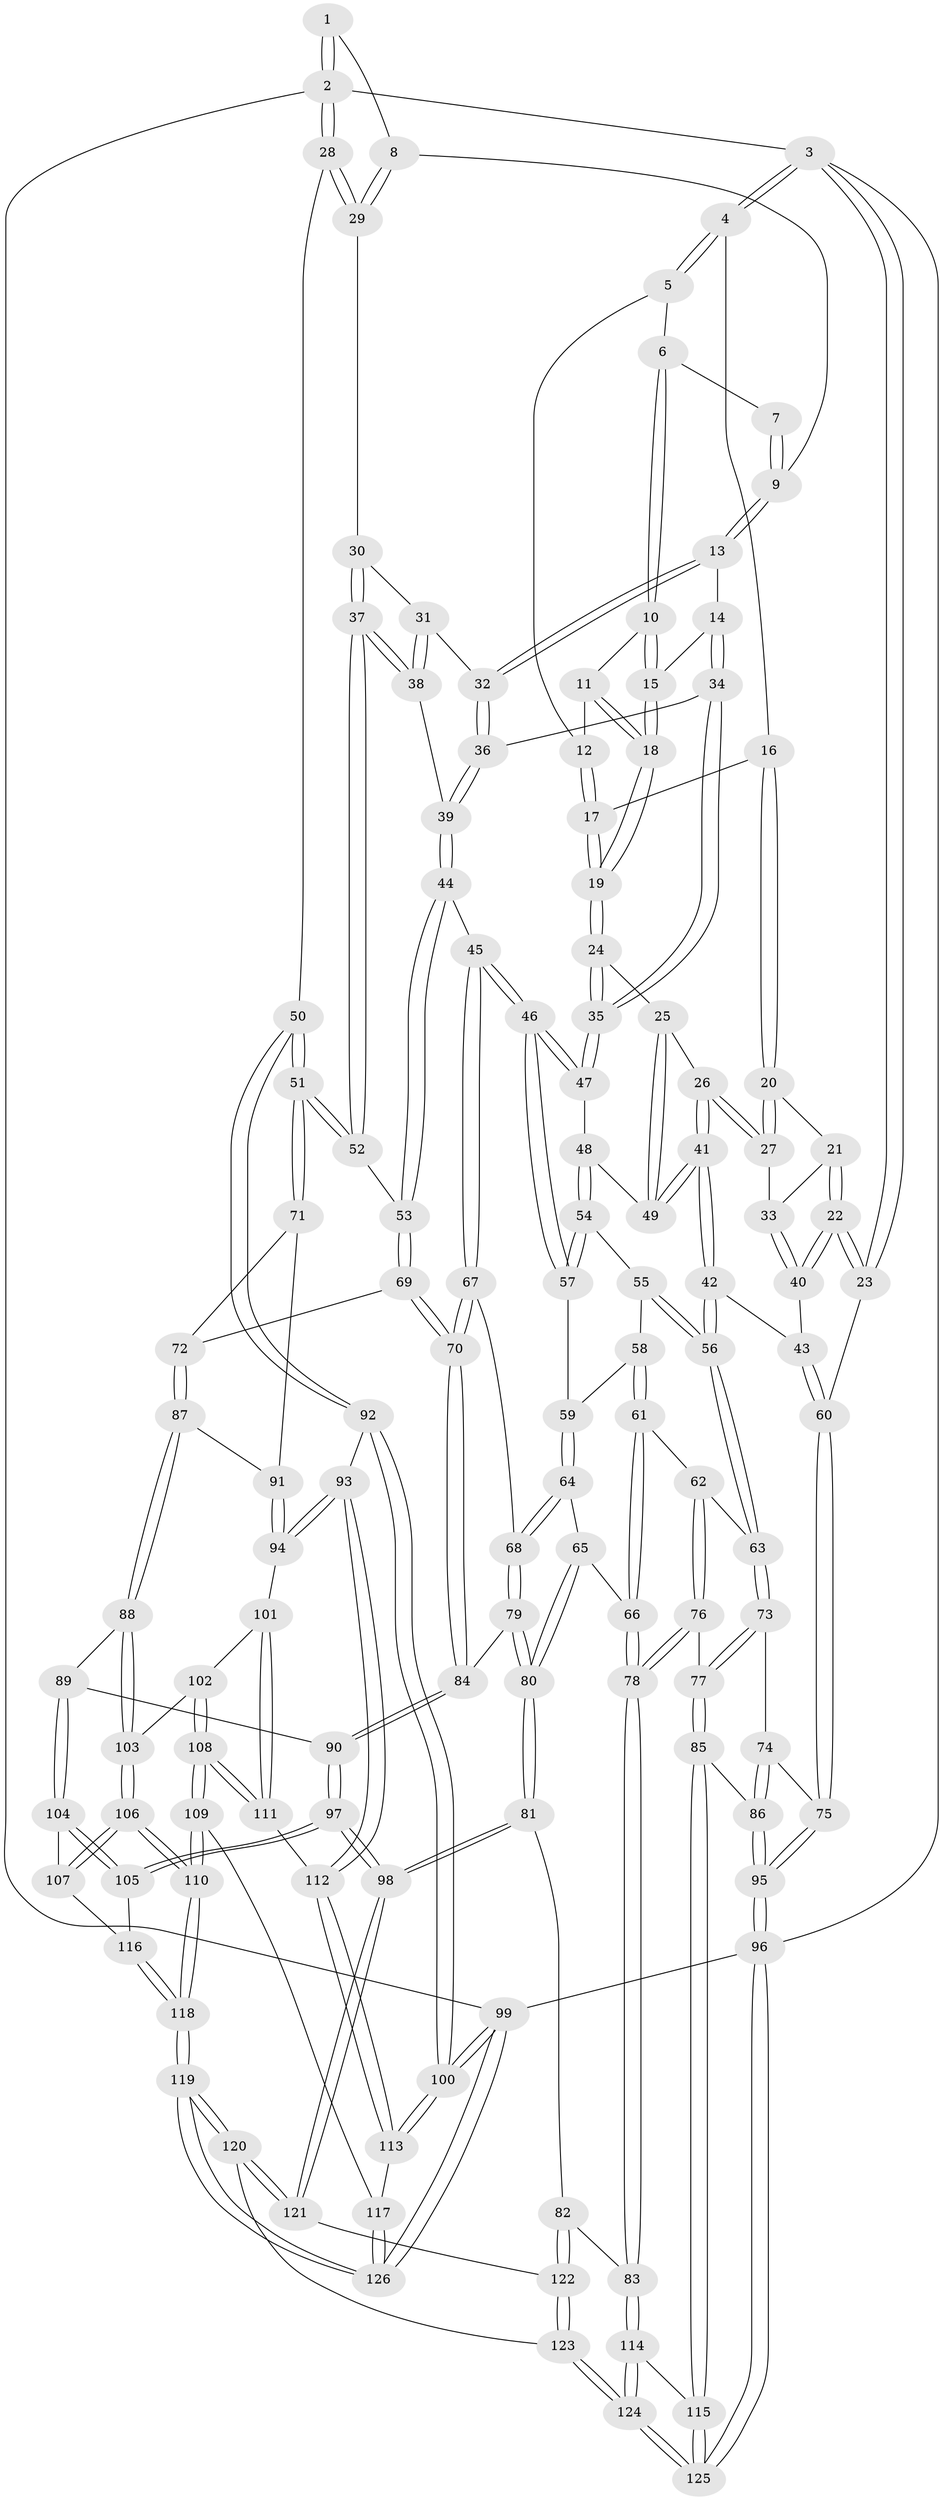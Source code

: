 // coarse degree distribution, {4: 0.44, 5: 0.37333333333333335, 3: 0.06666666666666667, 6: 0.10666666666666667, 7: 0.013333333333333334}
// Generated by graph-tools (version 1.1) at 2025/52/02/27/25 19:52:41]
// undirected, 126 vertices, 312 edges
graph export_dot {
graph [start="1"]
  node [color=gray90,style=filled];
  1 [pos="+0.9308903485307707+0"];
  2 [pos="+1+0"];
  3 [pos="+0+0"];
  4 [pos="+0+0"];
  5 [pos="+0.2239253697242672+0"];
  6 [pos="+0.43915020668296817+0"];
  7 [pos="+0.6183340549155548+0"];
  8 [pos="+0.7855708834860551+0.1464181598188422"];
  9 [pos="+0.6487230493683871+0.12333674479788896"];
  10 [pos="+0.4108132455854077+0.03670961784203127"];
  11 [pos="+0.2694513613266656+0.09610679864376745"];
  12 [pos="+0.21203698498777845+0.041147730638176894"];
  13 [pos="+0.6239058151258121+0.15969601602502093"];
  14 [pos="+0.46356326391673486+0.1659969496709306"];
  15 [pos="+0.4174855936406627+0.07338322383088834"];
  16 [pos="+0.10309829752678955+0.1287617048233151"];
  17 [pos="+0.12978843598148804+0.1320678156075719"];
  18 [pos="+0.2481821575120084+0.22493286338014803"];
  19 [pos="+0.24566439610154964+0.23031714569375927"];
  20 [pos="+0.09264354384176342+0.13919968158703308"];
  21 [pos="+0.013359258380556962+0.18505477041815507"];
  22 [pos="+0+0.22510069561924323"];
  23 [pos="+0+0.2236133352378165"];
  24 [pos="+0.2495160640796975+0.24750874277924378"];
  25 [pos="+0.23571668972604423+0.26947252966985275"];
  26 [pos="+0.21607517541650012+0.2842418168526704"];
  27 [pos="+0.10264203149600161+0.2962805278759033"];
  28 [pos="+1+0.3304211907289737"];
  29 [pos="+0.8821756148797527+0.2458683379464406"];
  30 [pos="+0.7632412041768117+0.28289223527192564"];
  31 [pos="+0.7139355178363542+0.2873323538832401"];
  32 [pos="+0.638857328793567+0.266049696348489"];
  33 [pos="+0.08943100477449986+0.30225149756223635"];
  34 [pos="+0.42393021141830844+0.26959078446579565"];
  35 [pos="+0.4192945939949053+0.2756345647823135"];
  36 [pos="+0.6269676302213479+0.281736886153065"];
  37 [pos="+0.7461917320497233+0.45518841290841855"];
  38 [pos="+0.7143491082729192+0.4004485147781051"];
  39 [pos="+0.6098575942664646+0.3398916275711114"];
  40 [pos="+0.07091008876500476+0.32169203617334197"];
  41 [pos="+0.1621664427809388+0.48772876788056113"];
  42 [pos="+0.15240874034840513+0.5031688252138933"];
  43 [pos="+0.06413979045396831+0.4294619664835673"];
  44 [pos="+0.5397453420142224+0.4381566969889271"];
  45 [pos="+0.5057839626567121+0.4495267885026591"];
  46 [pos="+0.49807442321546647+0.4456160189601296"];
  47 [pos="+0.42898879800918455+0.3231358617031533"];
  48 [pos="+0.3069641410327967+0.4056427018893269"];
  49 [pos="+0.3017385543065902+0.40368838418173875"];
  50 [pos="+1+0.4441488550083659"];
  51 [pos="+1+0.4489680096960351"];
  52 [pos="+0.7507412227485386+0.46699565793781095"];
  53 [pos="+0.7094056856373525+0.4959058517755616"];
  54 [pos="+0.31759954511809074+0.4218901688104706"];
  55 [pos="+0.32144502250415613+0.464792376002111"];
  56 [pos="+0.1531190549188019+0.5067646100824269"];
  57 [pos="+0.4776277863300322+0.45228689354086604"];
  58 [pos="+0.3451188156901312+0.5045517452024358"];
  59 [pos="+0.3777201596280204+0.5064813181117953"];
  60 [pos="+0+0.44939689482837564"];
  61 [pos="+0.26249015994759844+0.5675859958237457"];
  62 [pos="+0.23804848451290184+0.5662061654087223"];
  63 [pos="+0.1541983814963878+0.5191839176909522"];
  64 [pos="+0.3811148334851134+0.5985623776635369"];
  65 [pos="+0.36618872303404815+0.6107356696564744"];
  66 [pos="+0.3260390808285463+0.6110547373937555"];
  67 [pos="+0.5127753495559368+0.5563685683530168"];
  68 [pos="+0.48700129812794035+0.5949187062784762"];
  69 [pos="+0.6899317606946276+0.604122298314349"];
  70 [pos="+0.6354974288533607+0.6266434438300571"];
  71 [pos="+0.8685729891367556+0.6093293619623088"];
  72 [pos="+0.7171049745957354+0.6260675905142259"];
  73 [pos="+0.12214103537581104+0.5615865967042432"];
  74 [pos="+0.0861244500036304+0.574634004123473"];
  75 [pos="+0+0.5992230182914278"];
  76 [pos="+0.24843302775589507+0.7695867155105681"];
  77 [pos="+0.14543692286627297+0.7562688684441272"];
  78 [pos="+0.2902896753240738+0.7912212913655007"];
  79 [pos="+0.47829189741750056+0.7022472789728097"];
  80 [pos="+0.4210179262403538+0.7563713147159038"];
  81 [pos="+0.39686773779541684+0.7991496548121879"];
  82 [pos="+0.34693960817361524+0.8078580605828523"];
  83 [pos="+0.3056480416802172+0.8044637274193421"];
  84 [pos="+0.5992186218050707+0.7165793658940418"];
  85 [pos="+0.0504768401806778+0.8063957505897271"];
  86 [pos="+0+0.7980718036802441"];
  87 [pos="+0.7543576406750075+0.7367411943209526"];
  88 [pos="+0.7542774711080208+0.737585506232157"];
  89 [pos="+0.6448749053500585+0.7676385360731484"];
  90 [pos="+0.6116329745735761+0.7421986482572935"];
  91 [pos="+0.8389593625861362+0.6699281797433218"];
  92 [pos="+1+0.5457164352082456"];
  93 [pos="+0.9068263367634396+0.786090187045808"];
  94 [pos="+0.8804935720901002+0.7813376874589273"];
  95 [pos="+0+0.8136267125997189"];
  96 [pos="+0+1"];
  97 [pos="+0.5097511752596208+0.8530394006008176"];
  98 [pos="+0.4657495389748106+0.8549421952303374"];
  99 [pos="+1+1"];
  100 [pos="+1+0.9352853597455006"];
  101 [pos="+0.866567194668064+0.7824223734852644"];
  102 [pos="+0.8253012675621028+0.7796694861237325"];
  103 [pos="+0.773598062202539+0.7645659575674105"];
  104 [pos="+0.6491322207137045+0.8124953259093167"];
  105 [pos="+0.5171382355105578+0.8559385071115045"];
  106 [pos="+0.7199127673598844+0.9207254431703387"];
  107 [pos="+0.6618669729444124+0.8512042013767104"];
  108 [pos="+0.7993444850406746+0.905700499849713"];
  109 [pos="+0.7623872495311639+0.9619724345249829"];
  110 [pos="+0.7350599401769468+0.9771827562039634"];
  111 [pos="+0.8172285053805504+0.8878861041389835"];
  112 [pos="+0.9164281608709208+0.8274790124911553"];
  113 [pos="+0.9336284250495109+0.8645732998275211"];
  114 [pos="+0.2149181559464776+0.9722667189281965"];
  115 [pos="+0.1127877938429526+0.9189190785917338"];
  116 [pos="+0.5552370140019052+0.8784970586158712"];
  117 [pos="+0.9059484382265931+0.9305804973798197"];
  118 [pos="+0.6942853041105825+1"];
  119 [pos="+0.6650840973610975+1"];
  120 [pos="+0.5507069188684482+1"];
  121 [pos="+0.46940706054969444+0.9099374204203131"];
  122 [pos="+0.3654048297488089+0.9838794074726297"];
  123 [pos="+0.3176975532727663+1"];
  124 [pos="+0.2752087717652685+1"];
  125 [pos="+0+1"];
  126 [pos="+1+1"];
  1 -- 2;
  1 -- 2;
  1 -- 8;
  2 -- 3;
  2 -- 28;
  2 -- 28;
  2 -- 99;
  3 -- 4;
  3 -- 4;
  3 -- 23;
  3 -- 23;
  3 -- 96;
  4 -- 5;
  4 -- 5;
  4 -- 16;
  5 -- 6;
  5 -- 12;
  6 -- 7;
  6 -- 10;
  6 -- 10;
  7 -- 9;
  7 -- 9;
  8 -- 9;
  8 -- 29;
  8 -- 29;
  9 -- 13;
  9 -- 13;
  10 -- 11;
  10 -- 15;
  10 -- 15;
  11 -- 12;
  11 -- 18;
  11 -- 18;
  12 -- 17;
  12 -- 17;
  13 -- 14;
  13 -- 32;
  13 -- 32;
  14 -- 15;
  14 -- 34;
  14 -- 34;
  15 -- 18;
  15 -- 18;
  16 -- 17;
  16 -- 20;
  16 -- 20;
  17 -- 19;
  17 -- 19;
  18 -- 19;
  18 -- 19;
  19 -- 24;
  19 -- 24;
  20 -- 21;
  20 -- 27;
  20 -- 27;
  21 -- 22;
  21 -- 22;
  21 -- 33;
  22 -- 23;
  22 -- 23;
  22 -- 40;
  22 -- 40;
  23 -- 60;
  24 -- 25;
  24 -- 35;
  24 -- 35;
  25 -- 26;
  25 -- 49;
  25 -- 49;
  26 -- 27;
  26 -- 27;
  26 -- 41;
  26 -- 41;
  27 -- 33;
  28 -- 29;
  28 -- 29;
  28 -- 50;
  29 -- 30;
  30 -- 31;
  30 -- 37;
  30 -- 37;
  31 -- 32;
  31 -- 38;
  31 -- 38;
  32 -- 36;
  32 -- 36;
  33 -- 40;
  33 -- 40;
  34 -- 35;
  34 -- 35;
  34 -- 36;
  35 -- 47;
  35 -- 47;
  36 -- 39;
  36 -- 39;
  37 -- 38;
  37 -- 38;
  37 -- 52;
  37 -- 52;
  38 -- 39;
  39 -- 44;
  39 -- 44;
  40 -- 43;
  41 -- 42;
  41 -- 42;
  41 -- 49;
  41 -- 49;
  42 -- 43;
  42 -- 56;
  42 -- 56;
  43 -- 60;
  43 -- 60;
  44 -- 45;
  44 -- 53;
  44 -- 53;
  45 -- 46;
  45 -- 46;
  45 -- 67;
  45 -- 67;
  46 -- 47;
  46 -- 47;
  46 -- 57;
  46 -- 57;
  47 -- 48;
  48 -- 49;
  48 -- 54;
  48 -- 54;
  50 -- 51;
  50 -- 51;
  50 -- 92;
  50 -- 92;
  51 -- 52;
  51 -- 52;
  51 -- 71;
  51 -- 71;
  52 -- 53;
  53 -- 69;
  53 -- 69;
  54 -- 55;
  54 -- 57;
  54 -- 57;
  55 -- 56;
  55 -- 56;
  55 -- 58;
  56 -- 63;
  56 -- 63;
  57 -- 59;
  58 -- 59;
  58 -- 61;
  58 -- 61;
  59 -- 64;
  59 -- 64;
  60 -- 75;
  60 -- 75;
  61 -- 62;
  61 -- 66;
  61 -- 66;
  62 -- 63;
  62 -- 76;
  62 -- 76;
  63 -- 73;
  63 -- 73;
  64 -- 65;
  64 -- 68;
  64 -- 68;
  65 -- 66;
  65 -- 80;
  65 -- 80;
  66 -- 78;
  66 -- 78;
  67 -- 68;
  67 -- 70;
  67 -- 70;
  68 -- 79;
  68 -- 79;
  69 -- 70;
  69 -- 70;
  69 -- 72;
  70 -- 84;
  70 -- 84;
  71 -- 72;
  71 -- 91;
  72 -- 87;
  72 -- 87;
  73 -- 74;
  73 -- 77;
  73 -- 77;
  74 -- 75;
  74 -- 86;
  74 -- 86;
  75 -- 95;
  75 -- 95;
  76 -- 77;
  76 -- 78;
  76 -- 78;
  77 -- 85;
  77 -- 85;
  78 -- 83;
  78 -- 83;
  79 -- 80;
  79 -- 80;
  79 -- 84;
  80 -- 81;
  80 -- 81;
  81 -- 82;
  81 -- 98;
  81 -- 98;
  82 -- 83;
  82 -- 122;
  82 -- 122;
  83 -- 114;
  83 -- 114;
  84 -- 90;
  84 -- 90;
  85 -- 86;
  85 -- 115;
  85 -- 115;
  86 -- 95;
  86 -- 95;
  87 -- 88;
  87 -- 88;
  87 -- 91;
  88 -- 89;
  88 -- 103;
  88 -- 103;
  89 -- 90;
  89 -- 104;
  89 -- 104;
  90 -- 97;
  90 -- 97;
  91 -- 94;
  91 -- 94;
  92 -- 93;
  92 -- 100;
  92 -- 100;
  93 -- 94;
  93 -- 94;
  93 -- 112;
  93 -- 112;
  94 -- 101;
  95 -- 96;
  95 -- 96;
  96 -- 125;
  96 -- 125;
  96 -- 99;
  97 -- 98;
  97 -- 98;
  97 -- 105;
  97 -- 105;
  98 -- 121;
  98 -- 121;
  99 -- 100;
  99 -- 100;
  99 -- 126;
  99 -- 126;
  100 -- 113;
  100 -- 113;
  101 -- 102;
  101 -- 111;
  101 -- 111;
  102 -- 103;
  102 -- 108;
  102 -- 108;
  103 -- 106;
  103 -- 106;
  104 -- 105;
  104 -- 105;
  104 -- 107;
  105 -- 116;
  106 -- 107;
  106 -- 107;
  106 -- 110;
  106 -- 110;
  107 -- 116;
  108 -- 109;
  108 -- 109;
  108 -- 111;
  108 -- 111;
  109 -- 110;
  109 -- 110;
  109 -- 117;
  110 -- 118;
  110 -- 118;
  111 -- 112;
  112 -- 113;
  112 -- 113;
  113 -- 117;
  114 -- 115;
  114 -- 124;
  114 -- 124;
  115 -- 125;
  115 -- 125;
  116 -- 118;
  116 -- 118;
  117 -- 126;
  117 -- 126;
  118 -- 119;
  118 -- 119;
  119 -- 120;
  119 -- 120;
  119 -- 126;
  119 -- 126;
  120 -- 121;
  120 -- 121;
  120 -- 123;
  121 -- 122;
  122 -- 123;
  122 -- 123;
  123 -- 124;
  123 -- 124;
  124 -- 125;
  124 -- 125;
}
